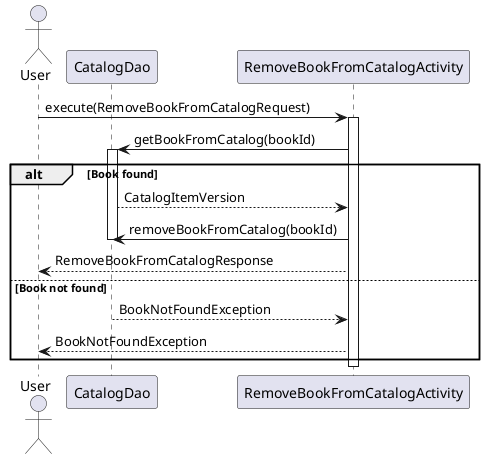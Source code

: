 @startuml
actor User

participant CatalogDao
participant RemoveBookFromCatalogActivity

User -> RemoveBookFromCatalogActivity : execute(RemoveBookFromCatalogRequest)
activate RemoveBookFromCatalogActivity

RemoveBookFromCatalogActivity -> CatalogDao : getBookFromCatalog(bookId)
activate CatalogDao

alt Book found
    CatalogDao --> RemoveBookFromCatalogActivity : CatalogItemVersion
    RemoveBookFromCatalogActivity -> CatalogDao : removeBookFromCatalog(bookId)
    deactivate CatalogDao
    RemoveBookFromCatalogActivity --> User : RemoveBookFromCatalogResponse
else Book not found
    CatalogDao --> RemoveBookFromCatalogActivity : BookNotFoundException
    deactivate CatalogDao
    RemoveBookFromCatalogActivity --> User : BookNotFoundException
end

deactivate RemoveBookFromCatalogActivity
@enduml